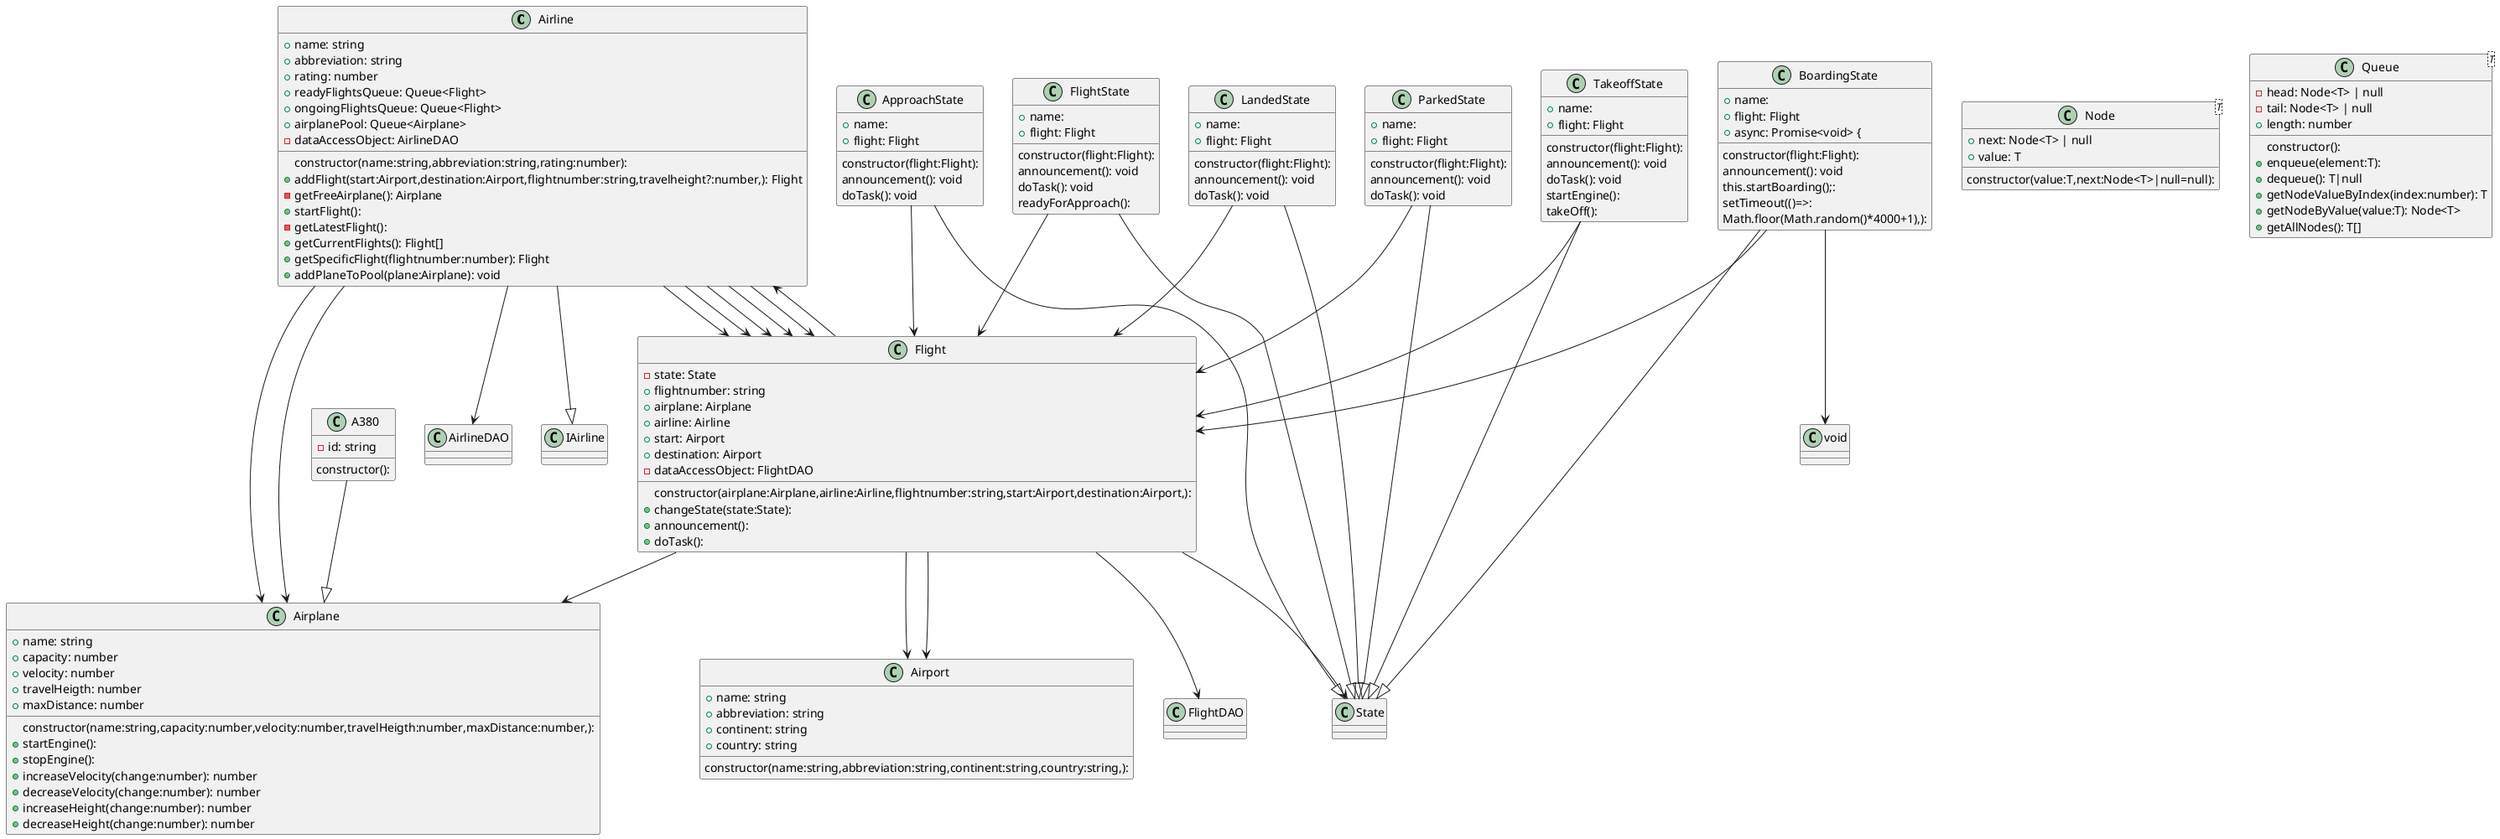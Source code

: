 @startuml
class Airline{

+ name: string
+ abbreviation: string
+ rating: number
+ readyFlightsQueue: Queue<Flight>
+ ongoingFlightsQueue: Queue<Flight>
+ airplanePool: Queue<Airplane>
- dataAccessObject: AirlineDAO
 constructor(name:string,abbreviation:string,rating:number): 
+ addFlight(start:Airport,destination:Airport,flightnumber:string,travelheight?:number,): Flight
- getFreeAirplane(): Airplane
+ startFlight(): 
- getLatestFlight(): 
+ getCurrentFlights(): Flight[]
+ getSpecificFlight(flightnumber:number): Flight
+ addPlaneToPool(plane:Airplane): void
}

class Airport{

+ name: string
+ abbreviation: string
+ continent: string
+ country: string
 constructor(name:string,abbreviation:string,continent:string,country:string,): 
}

class Flight{

- state: State
+ flightnumber: string
+ airplane: Airplane
+ airline: Airline
+ start: Airport
+ destination: Airport
- dataAccessObject: FlightDAO
 constructor(airplane:Airplane,airline:Airline,flightnumber:string,start:Airport,destination:Airport,): 
+ changeState(state:State): 
+ announcement(): 
+ doTask(): 
}

class A380{

- id: string
 constructor(): 
}

class Airplane{

+ name: string
+ capacity: number
+ velocity: number
+ travelHeigth: number
+ maxDistance: number
 constructor(name:string,capacity:number,velocity:number,travelHeigth:number,maxDistance:number,): 
+ startEngine(): 
+ stopEngine(): 
+ increaseVelocity(change:number): number
+ decreaseVelocity(change:number): number
+ increaseHeight(change:number): number
+ decreaseHeight(change:number): number
}

class ApproachState{

+ name: 
+ flight: Flight
 constructor(flight:Flight): 
 announcement(): void
 doTask(): void
}

class BoardingState{

+ name: 
+ flight: Flight
+ async: Promise<void> {
 constructor(flight:Flight): 
 announcement(): void
 this.startBoarding();: 
 setTimeout(()=>: 
 Math.floor(Math.random()*4000+1),): 
}

class FlightState{

+ name: 
+ flight: Flight
 constructor(flight:Flight): 
 announcement(): void
 doTask(): void
 readyForApproach(): 
}

class LandedState{

+ name: 
+ flight: Flight
 constructor(flight:Flight): 
 announcement(): void
 doTask(): void
}

class ParkedState{

+ name: 
+ flight: Flight
 constructor(flight:Flight): 
 announcement(): void
 doTask(): void
}

class TakeoffState{

+ name: 
+ flight: Flight
 constructor(flight:Flight): 
 announcement(): void
 doTask(): void
 startEngine(): 
 takeOff(): 
}

class Node<T>{

+ next: Node<T> | null
+ value: T
 constructor(value:T,next:Node<T>|null=null): 
}

class Queue<T>{

- head: Node<T> | null
- tail: Node<T> | null
+ length: number
 constructor(): 
+ enqueue(element:T): 
+ dequeue(): T|null
+ getNodeValueByIndex(index:number): T
+ getNodeByValue(value:T): Node<T>
+ getAllNodes(): T[]
}

Airline --> Flight
Airline --> Flight
Airline --> Airplane
Airline --> AirlineDAO
Airline --> Flight
Airline --> Airplane
Airline --> Flight
Airline --> Flight
Airline --|> IAirline
Flight --> State
Flight --> Airplane
Flight --> Airline
Flight --> Airport
Flight --> Airport
Flight --> FlightDAO
A380 --|> Airplane
ApproachState --> Flight
ApproachState --|> State
BoardingState --> Flight
BoardingState --> void
BoardingState --|> State
FlightState --> Flight
FlightState --|> State
LandedState --> Flight
LandedState --|> State
ParkedState --> Flight
ParkedState --|> State
TakeoffState --> Flight
TakeoffState --|> State
@enduml
